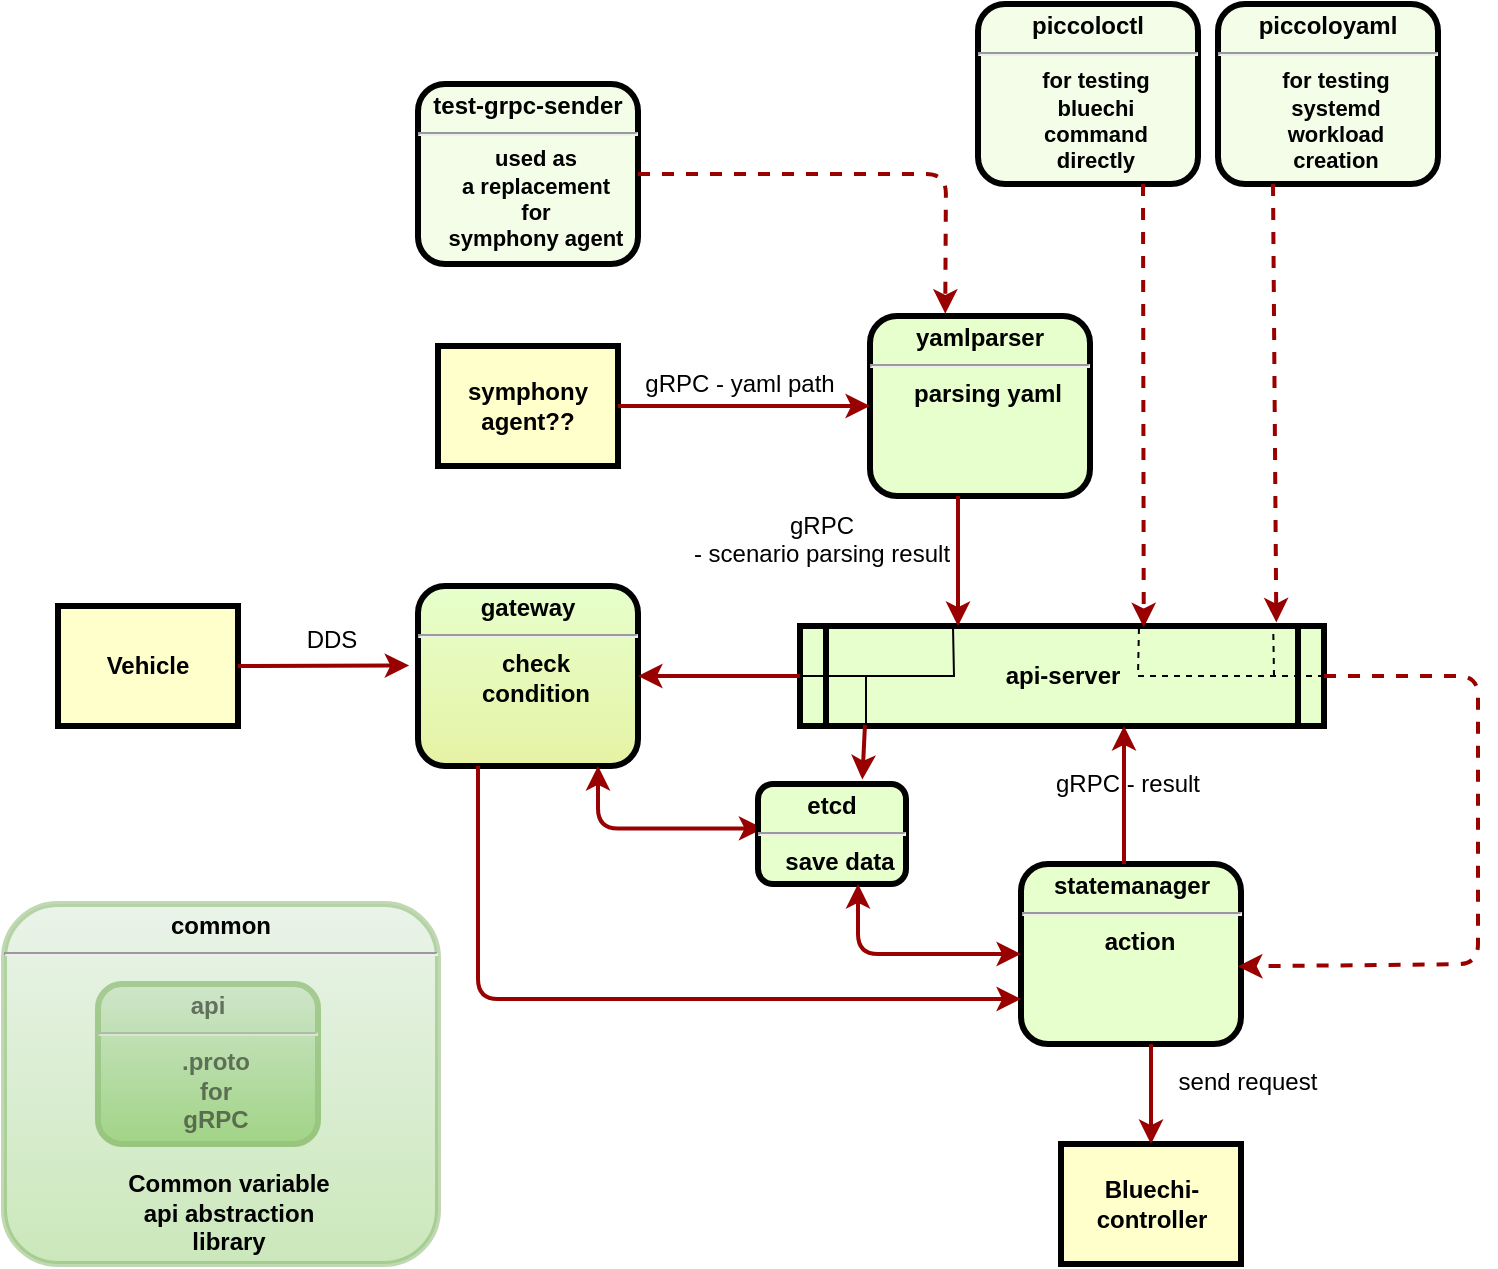 <mxfile>
    <diagram name="Page-1" id="c7558073-3199-34d8-9f00-42111426c3f3">
        <mxGraphModel dx="1057" dy="407" grid="1" gridSize="10" guides="1" tooltips="1" connect="1" arrows="1" fold="1" page="1" pageScale="1" pageWidth="826" pageHeight="1169" background="#ffffff" math="0" shadow="0">
            <root>
                <mxCell id="0"/>
                <mxCell id="1" parent="0"/>
                <mxCell id="2" value="&lt;p style=&quot;margin: 4px 0px 0px; text-align: center;&quot;&gt;&lt;strong style=&quot;&quot;&gt;yamlparser&lt;br&gt;&lt;/strong&gt;&lt;/p&gt;&lt;hr&gt;&lt;p style=&quot;margin: 0px; margin-left: 8px;&quot;&gt;parsing yaml&lt;br&gt;&lt;/p&gt;" style="verticalAlign=middle;align=center;overflow=fill;fontSize=12;fontFamily=Helvetica;html=1;rounded=1;fontStyle=1;strokeWidth=3;fillColor=#E6FFCC" parent="1" vertex="1">
                    <mxGeometry x="446" y="236" width="110" height="90" as="geometry"/>
                </mxCell>
                <mxCell id="4" value="symphony agent??" style="whiteSpace=wrap;align=center;verticalAlign=middle;fontStyle=1;strokeWidth=3;fillColor=#FFFFCC" parent="1" vertex="1">
                    <mxGeometry x="230" y="251" width="90" height="60" as="geometry"/>
                </mxCell>
                <mxCell id="5" value="api-server" style="shape=process;whiteSpace=wrap;align=center;verticalAlign=middle;size=0.048;fontStyle=1;strokeWidth=3;fillColor=#e6ffcc;" parent="1" vertex="1">
                    <mxGeometry x="411" y="391" width="262" height="50" as="geometry"/>
                </mxCell>
                <mxCell id="10" value="&lt;p style=&quot;margin: 4px 0px 0px; text-align: center;&quot;&gt;&lt;strong style=&quot;&quot;&gt;gateway&lt;/strong&gt;&lt;/p&gt;&lt;hr&gt;&lt;p style=&quot;margin: 0px; margin-left: 8px;&quot;&gt;check&lt;/p&gt;&lt;p style=&quot;margin: 0px; margin-left: 8px;&quot;&gt;condition&lt;/p&gt;" style="verticalAlign=middle;align=center;overflow=fill;fontSize=12;fontFamily=Helvetica;html=1;rounded=1;fontStyle=1;strokeWidth=3;fillColor=#E6FFCC;gradientColor=#e6f3a5;" parent="1" vertex="1">
                    <mxGeometry x="220.0" y="371" width="110" height="90" as="geometry"/>
                </mxCell>
                <mxCell id="13" value="Bluechi-controller" style="whiteSpace=wrap;align=center;verticalAlign=middle;fontStyle=1;strokeWidth=3;fillColor=#FFFFCC" parent="1" vertex="1">
                    <mxGeometry x="541.5" y="650" width="90" height="60" as="geometry"/>
                </mxCell>
                <mxCell id="37" value="" style="edgeStyle=none;noEdgeStyle=1;strokeColor=#990000;strokeWidth=2" parent="1" source="4" target="2" edge="1">
                    <mxGeometry width="100" height="100" relative="1" as="geometry">
                        <mxPoint x="490" y="190" as="sourcePoint"/>
                        <mxPoint x="590" y="90" as="targetPoint"/>
                    </mxGeometry>
                </mxCell>
                <mxCell id="11" value="&lt;p style=&quot;margin: 4px 0px 0px; text-align: center;&quot;&gt;&lt;strong style=&quot;&quot;&gt;statemanager&lt;/strong&gt;&lt;/p&gt;&lt;hr&gt;&lt;p style=&quot;margin: 0px; margin-left: 8px;&quot;&gt;&lt;span style=&quot;background-color: initial;&quot;&gt;action&lt;/span&gt;&lt;br&gt;&lt;/p&gt;" style="verticalAlign=middle;align=center;overflow=fill;fontSize=12;fontFamily=Helvetica;html=1;rounded=1;fontStyle=1;strokeWidth=3;fillColor=#E6FFCC" parent="1" vertex="1">
                    <mxGeometry x="521.5" y="510" width="110" height="90" as="geometry"/>
                </mxCell>
                <mxCell id="52" value="gRPC - yaml path" style="text;spacingTop=-5;align=center" parent="1" vertex="1">
                    <mxGeometry x="366" y="261" width="30" height="20" as="geometry"/>
                </mxCell>
                <mxCell id="56" value="" style="edgeStyle=elbowEdgeStyle;elbow=horizontal;strokeColor=#990000;strokeWidth=2" parent="1" source="2" target="5" edge="1">
                    <mxGeometry width="100" height="100" relative="1" as="geometry">
                        <mxPoint x="260" y="500" as="sourcePoint"/>
                        <mxPoint x="360" y="400" as="targetPoint"/>
                        <Array as="points">
                            <mxPoint x="490" y="360"/>
                        </Array>
                    </mxGeometry>
                </mxCell>
                <mxCell id="57" value="gRPC&#10;- scenario parsing result" style="text;spacingTop=-5;align=center" parent="1" vertex="1">
                    <mxGeometry x="350" y="332" width="144" height="39" as="geometry"/>
                </mxCell>
                <mxCell id="83" value="" style="edgeStyle=elbowEdgeStyle;elbow=horizontal;strokeColor=#990000;strokeWidth=2" parent="1" source="11" target="13" edge="1">
                    <mxGeometry width="100" height="100" relative="1" as="geometry">
                        <mxPoint x="410" y="660.0" as="sourcePoint"/>
                        <mxPoint x="440.0" y="650" as="targetPoint"/>
                    </mxGeometry>
                </mxCell>
                <mxCell id="84" value="send request" style="text;spacingTop=-5;align=center" parent="1" vertex="1">
                    <mxGeometry x="620.0" y="610.0" width="30" height="20" as="geometry"/>
                </mxCell>
                <mxCell id="89" value="" style="edgeStyle=elbowEdgeStyle;elbow=horizontal;strokeColor=#990000;strokeWidth=2" parent="1" edge="1">
                    <mxGeometry width="100" height="100" relative="1" as="geometry">
                        <mxPoint x="573" y="510" as="sourcePoint"/>
                        <mxPoint x="573" y="441" as="targetPoint"/>
                        <Array as="points">
                            <mxPoint x="573" y="470"/>
                        </Array>
                    </mxGeometry>
                </mxCell>
                <mxCell id="91" value="gRPC - result" style="text;spacingTop=-5;align=center" parent="1" vertex="1">
                    <mxGeometry x="530" y="461" width="90" height="30" as="geometry"/>
                </mxCell>
                <mxCell id="92" value="" style="edgeStyle=elbowEdgeStyle;elbow=horizontal;strokeColor=#990000;strokeWidth=2;entryX=1;entryY=0.5;entryDx=0;entryDy=0;exitX=0;exitY=0.5;exitDx=0;exitDy=0;" parent="1" source="5" target="10" edge="1">
                    <mxGeometry width="100" height="100" relative="1" as="geometry">
                        <mxPoint x="403" y="416" as="sourcePoint"/>
                        <mxPoint x="340.0" y="400" as="targetPoint"/>
                        <Array as="points">
                            <mxPoint x="373" y="416"/>
                            <mxPoint x="460" y="470"/>
                        </Array>
                    </mxGeometry>
                </mxCell>
                <mxCell id="93" value="" style="edgeStyle=elbowEdgeStyle;elbow=horizontal;strokeColor=#990000;strokeWidth=2;entryX=0.036;entryY=0.444;entryDx=0;entryDy=0;entryPerimeter=0;startArrow=classic;startFill=1;" parent="1" source="10" target="vXQ5WWabHy_hSCokeJlB-97" edge="1">
                    <mxGeometry width="100" height="100" relative="1" as="geometry">
                        <mxPoint x="250" y="510" as="sourcePoint"/>
                        <mxPoint x="440" y="510" as="targetPoint"/>
                        <Array as="points">
                            <mxPoint x="310" y="490"/>
                            <mxPoint x="340" y="530"/>
                            <mxPoint x="440" y="470"/>
                        </Array>
                    </mxGeometry>
                </mxCell>
                <mxCell id="vXQ5WWabHy_hSCokeJlB-97" value="&lt;p style=&quot;margin: 4px 0px 0px; text-align: center;&quot;&gt;&lt;strong style=&quot;&quot;&gt;etcd&lt;/strong&gt;&lt;/p&gt;&lt;hr&gt;&lt;p style=&quot;margin: 0px; margin-left: 8px;&quot;&gt;save data&lt;/p&gt;" style="verticalAlign=middle;align=center;overflow=fill;fontSize=12;fontFamily=Helvetica;html=1;rounded=1;fontStyle=1;strokeWidth=3;fillColor=#E6FFCC" parent="1" vertex="1">
                    <mxGeometry x="390" y="470" width="74" height="50" as="geometry"/>
                </mxCell>
                <mxCell id="vXQ5WWabHy_hSCokeJlB-104" value="Vehicle" style="whiteSpace=wrap;align=center;verticalAlign=middle;fontStyle=1;strokeWidth=3;fillColor=#FFFFCC" parent="1" vertex="1">
                    <mxGeometry x="40" y="381" width="90" height="60" as="geometry"/>
                </mxCell>
                <mxCell id="vXQ5WWabHy_hSCokeJlB-105" value="DDS" style="text;spacingTop=-5;align=center" parent="1" vertex="1">
                    <mxGeometry x="162" y="389" width="30" height="20" as="geometry"/>
                </mxCell>
                <mxCell id="vXQ5WWabHy_hSCokeJlB-106" value="" style="endArrow=classic;html=1;rounded=1;exitX=1;exitY=0.5;exitDx=0;exitDy=0;entryX=-0.04;entryY=0.442;entryDx=0;entryDy=0;entryPerimeter=0;strokeColor=#990000;strokeWidth=2;" parent="1" source="vXQ5WWabHy_hSCokeJlB-104" target="10" edge="1">
                    <mxGeometry width="50" height="50" relative="1" as="geometry">
                        <mxPoint x="390" y="520" as="sourcePoint"/>
                        <mxPoint x="440" y="470" as="targetPoint"/>
                    </mxGeometry>
                </mxCell>
                <mxCell id="vXQ5WWabHy_hSCokeJlB-107" value="" style="endArrow=classic;html=1;rounded=1;exitX=0.124;exitY=0.988;exitDx=0;exitDy=0;entryX=0.705;entryY=-0.044;entryDx=0;entryDy=0;entryPerimeter=0;strokeColor=#990000;strokeWidth=2;exitPerimeter=0;" parent="1" source="5" target="vXQ5WWabHy_hSCokeJlB-97" edge="1">
                    <mxGeometry width="50" height="50" relative="1" as="geometry">
                        <mxPoint x="413" y="481" as="sourcePoint"/>
                        <mxPoint x="499" y="481" as="targetPoint"/>
                    </mxGeometry>
                </mxCell>
                <mxCell id="vXQ5WWabHy_hSCokeJlB-111" value="" style="edgeStyle=elbowEdgeStyle;elbow=horizontal;strokeColor=#990000;strokeWidth=2;entryX=0;entryY=0.75;entryDx=0;entryDy=0;startArrow=none;startFill=0;" parent="1" source="10" target="11" edge="1">
                    <mxGeometry width="100" height="100" relative="1" as="geometry">
                        <mxPoint x="250" y="470" as="sourcePoint"/>
                        <mxPoint x="554.05" y="545.38" as="targetPoint"/>
                        <Array as="points">
                            <mxPoint x="250" y="530"/>
                            <mxPoint x="250" y="510"/>
                            <mxPoint x="652" y="550"/>
                        </Array>
                    </mxGeometry>
                </mxCell>
                <mxCell id="vXQ5WWabHy_hSCokeJlB-116" value="" style="edgeStyle=elbowEdgeStyle;elbow=horizontal;strokeColor=#990000;strokeWidth=2;startArrow=classic;startFill=1;exitX=0;exitY=0.5;exitDx=0;exitDy=0;" parent="1" source="11" target="vXQ5WWabHy_hSCokeJlB-97" edge="1">
                    <mxGeometry width="100" height="100" relative="1" as="geometry">
                        <mxPoint x="363" y="520" as="sourcePoint"/>
                        <mxPoint x="446" y="551" as="targetPoint"/>
                        <Array as="points">
                            <mxPoint x="440" y="540"/>
                            <mxPoint x="393" y="589"/>
                            <mxPoint x="493" y="529"/>
                        </Array>
                    </mxGeometry>
                </mxCell>
                <mxCell id="vXQ5WWabHy_hSCokeJlB-118" value="&lt;p style=&quot;margin: 4px 0px 0px; text-align: center;&quot;&gt;&lt;strong style=&quot;&quot;&gt;api&lt;br&gt;&lt;/strong&gt;&lt;/p&gt;&lt;hr&gt;&lt;p style=&quot;margin: 0px; margin-left: 8px;&quot;&gt;.proto&lt;br&gt;for&lt;/p&gt;&lt;p style=&quot;margin: 0px; margin-left: 8px;&quot;&gt;gRPC&lt;/p&gt;" style="verticalAlign=middle;align=center;overflow=fill;fontSize=12;fontFamily=Helvetica;html=1;rounded=1;fontStyle=1;strokeWidth=3;fillColor=#d5e8d4;strokeColor=#82b366;gradientColor=#97d077;" parent="1" vertex="1">
                    <mxGeometry x="60" y="570" width="110" height="80" as="geometry"/>
                </mxCell>
                <mxCell id="vXQ5WWabHy_hSCokeJlB-119" value="&lt;p style=&quot;margin: 4px 0px 0px; text-align: center;&quot;&gt;&lt;strong style=&quot;&quot;&gt;common&lt;br&gt;&lt;/strong&gt;&lt;/p&gt;&lt;hr&gt;&lt;p style=&quot;margin: 0px; margin-left: 8px;&quot;&gt;&lt;br&gt;&lt;/p&gt;&lt;p style=&quot;margin: 0px; margin-left: 8px;&quot;&gt;&lt;br&gt;&lt;/p&gt;&lt;p style=&quot;margin: 0px; margin-left: 8px;&quot;&gt;&lt;br&gt;&lt;/p&gt;&lt;p style=&quot;margin: 0px; margin-left: 8px;&quot;&gt;&lt;br&gt;&lt;/p&gt;&lt;p style=&quot;margin: 0px; margin-left: 8px;&quot;&gt;&lt;br&gt;&lt;/p&gt;&lt;p style=&quot;margin: 0px; margin-left: 8px;&quot;&gt;&lt;br&gt;&lt;/p&gt;&lt;p style=&quot;margin: 0px; margin-left: 8px;&quot;&gt;&lt;br&gt;&lt;/p&gt;&lt;p style=&quot;margin: 0px; margin-left: 8px;&quot;&gt;Common variable&lt;/p&gt;&lt;p style=&quot;margin: 0px; margin-left: 8px;&quot;&gt;api abstraction&lt;/p&gt;&lt;p style=&quot;margin: 0px; margin-left: 8px;&quot;&gt;library&lt;/p&gt;" style="verticalAlign=middle;align=center;overflow=fill;fontSize=12;fontFamily=Helvetica;html=1;rounded=1;fontStyle=1;strokeWidth=3;fillColor=#d5e8d4;gradientColor=#97d077;strokeColor=#82b366;opacity=50;" parent="1" vertex="1">
                    <mxGeometry x="13" y="530" width="217" height="180" as="geometry"/>
                </mxCell>
                <mxCell id="vXQ5WWabHy_hSCokeJlB-120" value="&lt;p style=&quot;margin: 4px 0px 0px; text-align: center;&quot;&gt;&lt;strong style=&quot;&quot;&gt;test-grpc-sender&lt;br&gt;&lt;/strong&gt;&lt;/p&gt;&lt;hr style=&quot;font-size: 11px;&quot;&gt;&lt;p style=&quot;margin: 0px 0px 0px 8px; font-size: 11px;&quot;&gt;&lt;font style=&quot;font-size: 11px;&quot;&gt;used as&lt;br&gt;a replacement&lt;/font&gt;&lt;/p&gt;&lt;p style=&quot;margin: 0px 0px 0px 8px; font-size: 11px;&quot;&gt;&lt;font style=&quot;font-size: 11px;&quot;&gt;for &lt;br&gt;symphony agent&lt;/font&gt;&lt;/p&gt;" style="verticalAlign=middle;align=center;overflow=fill;fontSize=12;fontFamily=Helvetica;html=1;rounded=1;fontStyle=1;strokeWidth=3;fillColor=#f3fde7;" parent="1" vertex="1">
                    <mxGeometry x="220" y="120" width="110" height="90" as="geometry"/>
                </mxCell>
                <mxCell id="vXQ5WWabHy_hSCokeJlB-121" value="" style="edgeStyle=none;noEdgeStyle=1;strokeColor=#990000;strokeWidth=2;exitX=1;exitY=0.5;exitDx=0;exitDy=0;entryX=0.342;entryY=-0.013;entryDx=0;entryDy=0;entryPerimeter=0;dashed=1;" parent="1" source="vXQ5WWabHy_hSCokeJlB-120" target="2" edge="1">
                    <mxGeometry width="100" height="100" relative="1" as="geometry">
                        <mxPoint x="364" y="164.6" as="sourcePoint"/>
                        <mxPoint x="490" y="164.6" as="targetPoint"/>
                        <Array as="points">
                            <mxPoint x="484" y="165"/>
                        </Array>
                    </mxGeometry>
                </mxCell>
                <mxCell id="vXQ5WWabHy_hSCokeJlB-122" value="&lt;p style=&quot;margin: 4px 0px 0px; text-align: center;&quot;&gt;&lt;strong style=&quot;&quot;&gt;piccoloctl&lt;br&gt;&lt;/strong&gt;&lt;/p&gt;&lt;hr&gt;&lt;p style=&quot;margin: 0px 0px 0px 8px; font-size: 11px;&quot;&gt;&lt;font style=&quot;font-size: 11px;&quot;&gt;for testing&lt;/font&gt;&lt;/p&gt;&lt;p style=&quot;margin: 0px 0px 0px 8px; font-size: 11px;&quot;&gt;&lt;font style=&quot;font-size: 11px;&quot;&gt;bluechi&lt;/font&gt;&lt;/p&gt;&lt;p style=&quot;margin: 0px 0px 0px 8px; font-size: 11px;&quot;&gt;&lt;font style=&quot;font-size: 11px;&quot;&gt;command&lt;/font&gt;&lt;/p&gt;&lt;p style=&quot;margin: 0px 0px 0px 8px; font-size: 11px;&quot;&gt;&lt;font style=&quot;font-size: 11px;&quot;&gt;directly&lt;/font&gt;&lt;/p&gt;" style="verticalAlign=middle;align=center;overflow=fill;fontSize=12;fontFamily=Helvetica;html=1;rounded=1;fontStyle=1;strokeWidth=3;fillColor=#f3fde7;" parent="1" vertex="1">
                    <mxGeometry x="500" y="80" width="110" height="90" as="geometry"/>
                </mxCell>
                <mxCell id="vXQ5WWabHy_hSCokeJlB-123" value="&lt;p style=&quot;margin: 4px 0px 0px; text-align: center;&quot;&gt;&lt;strong style=&quot;&quot;&gt;piccoloyaml&lt;br&gt;&lt;/strong&gt;&lt;/p&gt;&lt;hr&gt;&lt;p style=&quot;margin: 0px 0px 0px 8px; font-size: 11px;&quot;&gt;&lt;font style=&quot;font-size: 11px;&quot;&gt;for testing&lt;/font&gt;&lt;/p&gt;&lt;p style=&quot;margin: 0px 0px 0px 8px; font-size: 11px;&quot;&gt;&lt;font style=&quot;font-size: 11px;&quot;&gt;systemd&lt;/font&gt;&lt;/p&gt;&lt;p style=&quot;margin: 0px 0px 0px 8px; font-size: 11px;&quot;&gt;&lt;font style=&quot;font-size: 11px;&quot;&gt;workload&lt;/font&gt;&lt;/p&gt;&lt;p style=&quot;margin: 0px 0px 0px 8px; font-size: 11px;&quot;&gt;&lt;font style=&quot;font-size: 11px;&quot;&gt;creation&lt;/font&gt;&lt;/p&gt;" style="verticalAlign=middle;align=center;overflow=fill;fontSize=12;fontFamily=Helvetica;html=1;rounded=1;fontStyle=1;strokeWidth=3;fillColor=#f3fde7;" parent="1" vertex="1">
                    <mxGeometry x="620" y="80" width="110" height="90" as="geometry"/>
                </mxCell>
                <mxCell id="vXQ5WWabHy_hSCokeJlB-127" value="" style="endArrow=classic;html=1;rounded=1;exitX=0.75;exitY=1;exitDx=0;exitDy=0;entryX=0.656;entryY=0.012;entryDx=0;entryDy=0;entryPerimeter=0;strokeColor=#990000;strokeWidth=2;dashed=1;" parent="1" source="vXQ5WWabHy_hSCokeJlB-122" target="5" edge="1">
                    <mxGeometry width="50" height="50" relative="1" as="geometry">
                        <mxPoint x="632" y="320" as="sourcePoint"/>
                        <mxPoint x="718" y="320" as="targetPoint"/>
                    </mxGeometry>
                </mxCell>
                <mxCell id="vXQ5WWabHy_hSCokeJlB-128" value="" style="endArrow=classic;html=1;rounded=1;exitX=0.25;exitY=1;exitDx=0;exitDy=0;entryX=0.909;entryY=-0.036;entryDx=0;entryDy=0;entryPerimeter=0;strokeColor=#990000;strokeWidth=2;dashed=1;" parent="1" source="vXQ5WWabHy_hSCokeJlB-123" target="5" edge="1">
                    <mxGeometry width="50" height="50" relative="1" as="geometry">
                        <mxPoint x="720" y="219" as="sourcePoint"/>
                        <mxPoint x="720" y="441" as="targetPoint"/>
                    </mxGeometry>
                </mxCell>
                <mxCell id="vXQ5WWabHy_hSCokeJlB-129" value="" style="endArrow=classic;html=1;rounded=1;exitX=1;exitY=0.5;exitDx=0;exitDy=0;strokeColor=#990000;strokeWidth=2;dashed=1;entryX=0.986;entryY=0.569;entryDx=0;entryDy=0;entryPerimeter=0;" parent="1" source="5" target="11" edge="1">
                    <mxGeometry width="50" height="50" relative="1" as="geometry">
                        <mxPoint x="750" y="450" as="sourcePoint"/>
                        <mxPoint x="660" y="560" as="targetPoint"/>
                        <Array as="points">
                            <mxPoint x="750" y="416"/>
                            <mxPoint x="750" y="560"/>
                        </Array>
                    </mxGeometry>
                </mxCell>
                <mxCell id="vXQ5WWabHy_hSCokeJlB-131" value="" style="endArrow=none;dashed=1;html=1;rounded=0;entryX=0.647;entryY=-0.02;entryDx=0;entryDy=0;entryPerimeter=0;exitX=1;exitY=0.5;exitDx=0;exitDy=0;" parent="1" source="5" target="5" edge="1">
                    <mxGeometry width="50" height="50" relative="1" as="geometry">
                        <mxPoint x="730" y="340" as="sourcePoint"/>
                        <mxPoint x="620" y="330" as="targetPoint"/>
                        <Array as="points">
                            <mxPoint x="580" y="416"/>
                        </Array>
                    </mxGeometry>
                </mxCell>
                <mxCell id="vXQ5WWabHy_hSCokeJlB-132" value="" style="endArrow=none;dashed=1;html=1;rounded=0;entryX=0.903;entryY=-0.02;entryDx=0;entryDy=0;entryPerimeter=0;" parent="1" target="5" edge="1">
                    <mxGeometry width="50" height="50" relative="1" as="geometry">
                        <mxPoint x="648" y="416" as="sourcePoint"/>
                        <mxPoint x="750" y="310" as="targetPoint"/>
                    </mxGeometry>
                </mxCell>
                <mxCell id="vXQ5WWabHy_hSCokeJlB-133" value="" style="endArrow=none;html=1;rounded=0;exitX=0;exitY=0.5;exitDx=0;exitDy=0;entryX=0.292;entryY=0.012;entryDx=0;entryDy=0;entryPerimeter=0;" parent="1" source="5" target="5" edge="1">
                    <mxGeometry width="50" height="50" relative="1" as="geometry">
                        <mxPoint x="390" y="430" as="sourcePoint"/>
                        <mxPoint x="520" y="350" as="targetPoint"/>
                        <Array as="points">
                            <mxPoint x="488" y="416"/>
                        </Array>
                    </mxGeometry>
                </mxCell>
                <mxCell id="vXQ5WWabHy_hSCokeJlB-134" value="" style="endArrow=none;html=1;rounded=0;" parent="1" edge="1">
                    <mxGeometry width="50" height="50" relative="1" as="geometry">
                        <mxPoint x="444" y="440" as="sourcePoint"/>
                        <mxPoint x="444" y="416" as="targetPoint"/>
                    </mxGeometry>
                </mxCell>
            </root>
        </mxGraphModel>
    </diagram>
</mxfile>